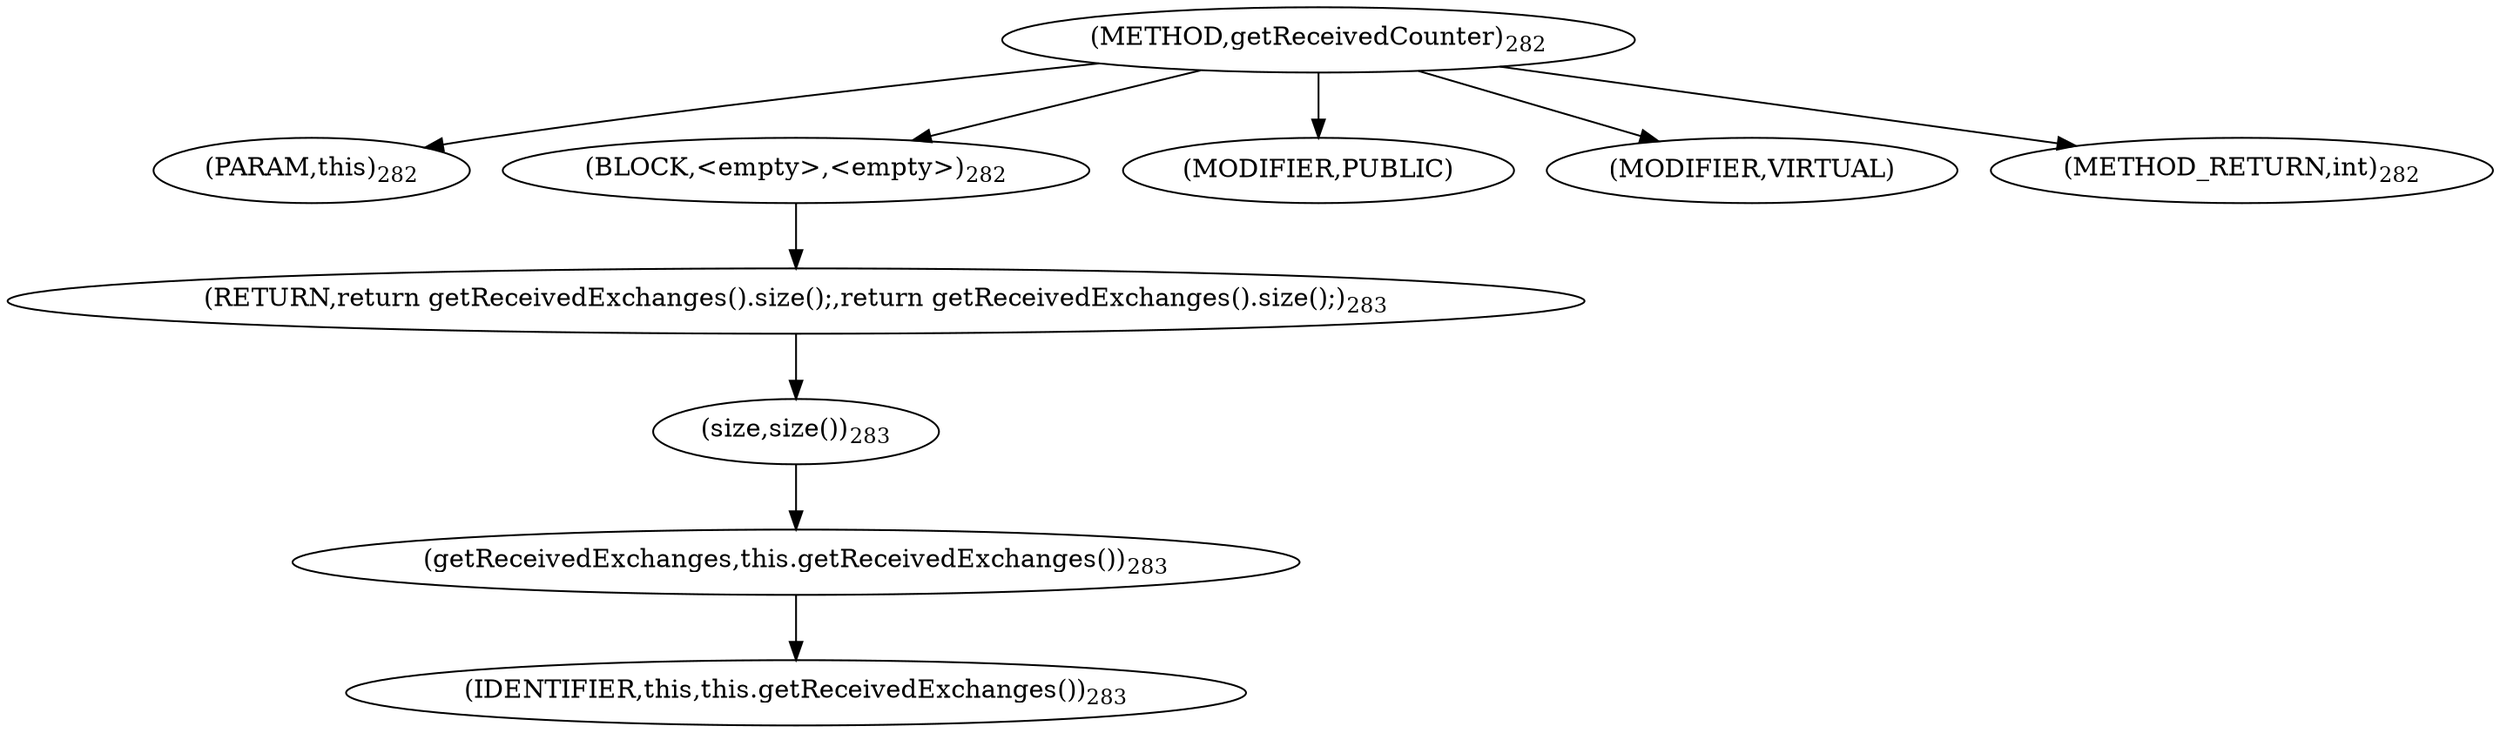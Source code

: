 digraph "getReceivedCounter" {  
"713" [label = <(METHOD,getReceivedCounter)<SUB>282</SUB>> ]
"42" [label = <(PARAM,this)<SUB>282</SUB>> ]
"714" [label = <(BLOCK,&lt;empty&gt;,&lt;empty&gt;)<SUB>282</SUB>> ]
"715" [label = <(RETURN,return getReceivedExchanges().size();,return getReceivedExchanges().size();)<SUB>283</SUB>> ]
"716" [label = <(size,size())<SUB>283</SUB>> ]
"717" [label = <(getReceivedExchanges,this.getReceivedExchanges())<SUB>283</SUB>> ]
"41" [label = <(IDENTIFIER,this,this.getReceivedExchanges())<SUB>283</SUB>> ]
"718" [label = <(MODIFIER,PUBLIC)> ]
"719" [label = <(MODIFIER,VIRTUAL)> ]
"720" [label = <(METHOD_RETURN,int)<SUB>282</SUB>> ]
  "713" -> "42" 
  "713" -> "714" 
  "713" -> "718" 
  "713" -> "719" 
  "713" -> "720" 
  "714" -> "715" 
  "715" -> "716" 
  "716" -> "717" 
  "717" -> "41" 
}
